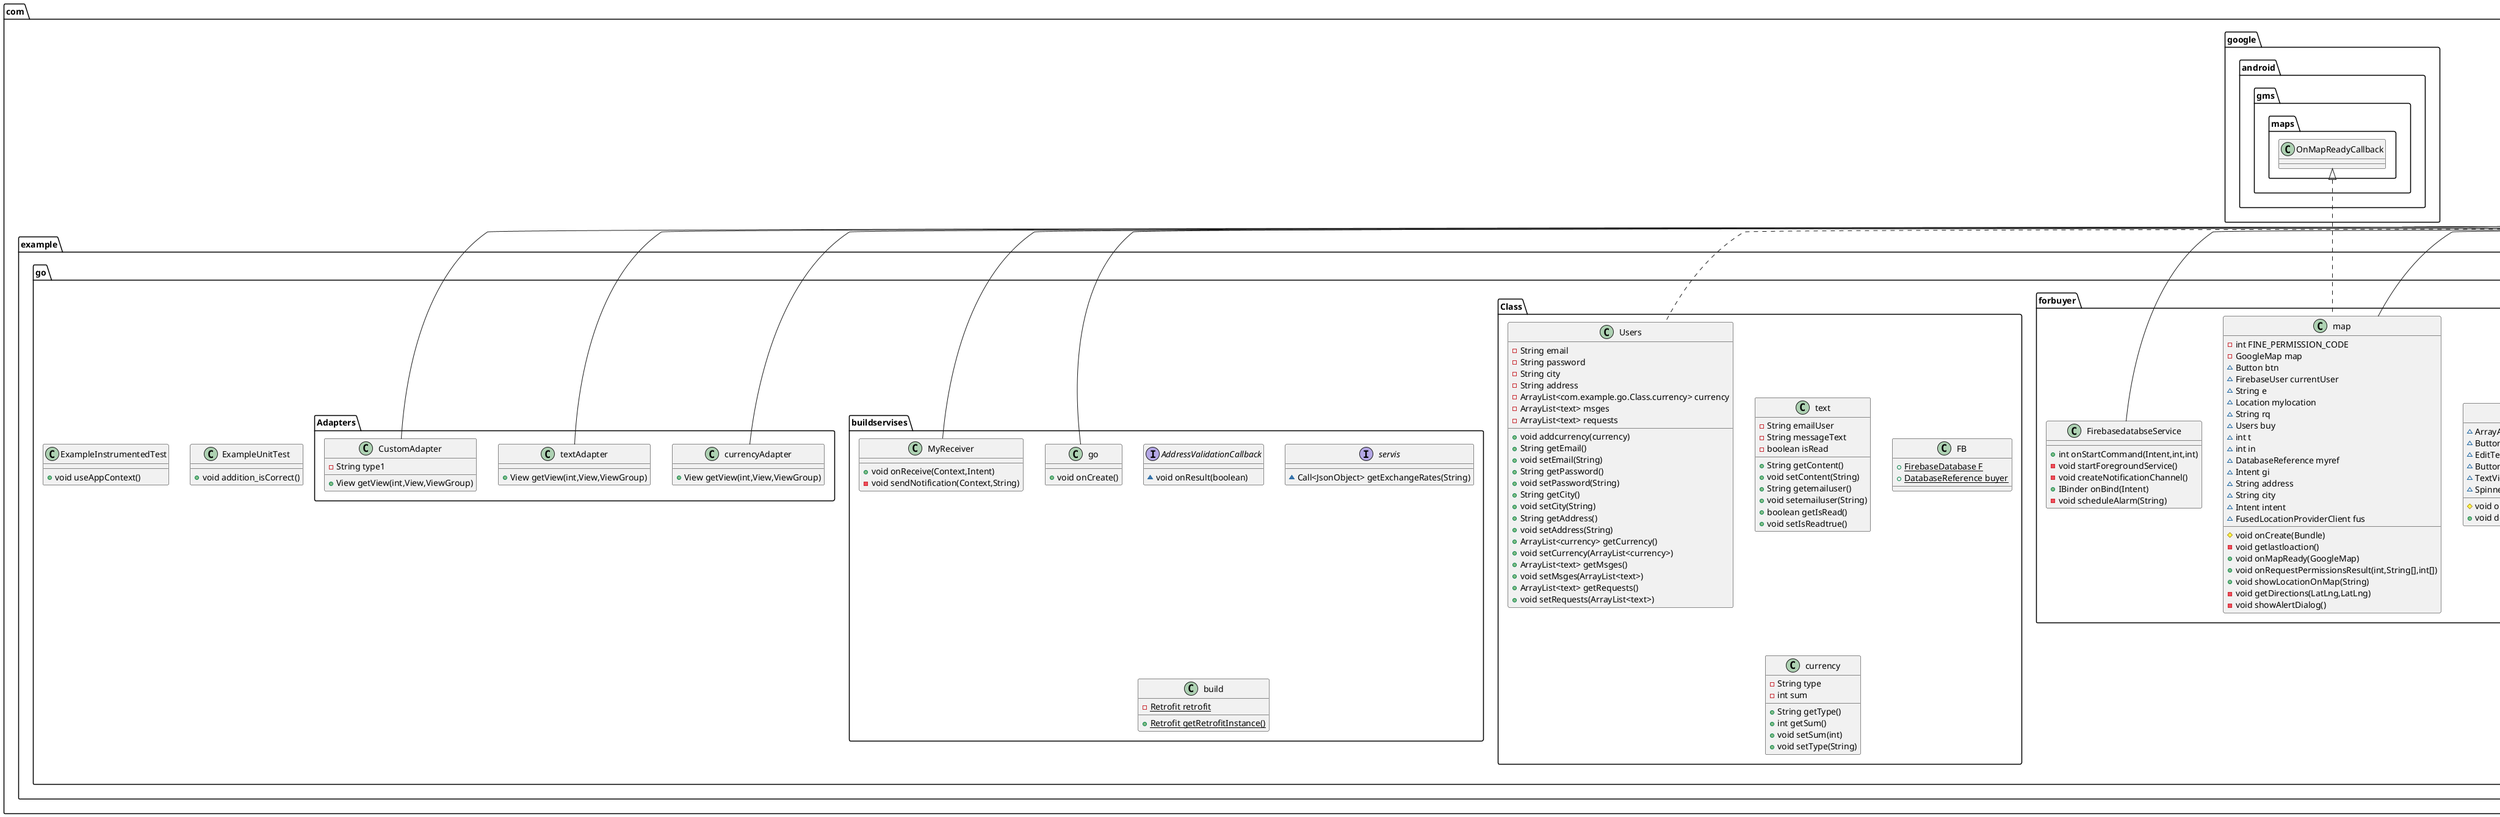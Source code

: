 @startuml
class com.example.go.loginactivity.loginfrag {
- EditText etEmail
- EditText etPassword
- Button btnLogin
~ TextView tv
~ FirebaseAuth first
- {static} String ARG_PARAM1
- {static} String ARG_PARAM2
- String mParam1
- String mParam2
+ {static} loginfrag newInstance(String,String)
+ void onCreate(Bundle)
+ View onCreateView(LayoutInflater,ViewGroup,Bundle)
- void getpremision()
- void loginUser(String,String)
}


class com.example.go.databinding.ListtextBinding {
- LinearLayout rootView
+ TextView emailTextView
+ LinearLayout getRoot()
+ {static} ListtextBinding inflate(LayoutInflater)
+ {static} ListtextBinding inflate(LayoutInflater,ViewGroup,boolean)
+ {static} ListtextBinding bind(View)
}


class com.example.go.forseller.thirdfarg {
- {static} String ARG_PARAM1
~ Users u
~ int t
~ DatabaseReference myRef
~ textAdapter adapter
~ text message
- String mParam1
+ {static} thirdfarg newInstance(String)
+ void onCreate(Bundle)
+ View onCreateView(LayoutInflater,ViewGroup,Bundle)
- void showalert()
}


class com.example.go.databinding.ActivityMainBinding {
- ConstraintLayout rootView
+ Button button
+ Button button2
+ EditText editTextNumber
+ ConstraintLayout main
+ Space space
+ Spinner spinner
+ TextView textView
+ ConstraintLayout getRoot()
+ {static} ActivityMainBinding inflate(LayoutInflater)
+ {static} ActivityMainBinding inflate(LayoutInflater,ViewGroup,boolean)
+ {static} ActivityMainBinding bind(View)
}


class com.example.go.forbuyer.choosebuyer {
~ ArrayList<Users> all
~ ArrayList<Users> forplace
- CustomAdapter customAdapter
- ListView listView1
~ Intent next
~ Users users
~ String req
~ Spinner places
~ ImageButton btn
~ ArrayAdapter<CharSequence> dp
# void onCreate(Bundle)
- void showAlertDialog()
+ {static} boolean check(Users,String,int)
}


class com.example.go.loginactivity.LoginActivity {
~ FrameLayout fram
~ TabLayout tab
- EditText etEmail
- EditText etPassword
- Button btnLogin
~ Intent in
# void onCreate(Bundle)
}


class com.example.go.forbuyer.MainActivity {
~ ArrayAdapter<CharSequence> dp
~ Button b
~ EditText sum
~ Button bt
~ TextView result
~ Spinner change
# void onCreate(Bundle)
+ void doo(View)
}


class com.example.go.databinding.ActivityLogin2Binding {
- LinearLayout rootView
+ FrameLayout frame
+ LinearLayout main
+ TabItem tab1
+ TabItem tab2
+ TabLayout tablel
+ LinearLayout getRoot()
+ {static} ActivityLogin2Binding inflate(LayoutInflater)
+ {static} ActivityLogin2Binding inflate(LayoutInflater,ViewGroup,boolean)
+ {static} ActivityLogin2Binding bind(View)
}


class com.example.go.buildservises.MyReceiver {
+ void onReceive(Context,Intent)
- void sendNotification(Context,String)
}

class com.example.go.databinding.ActivityRegisterforsellerBinding {
- LinearLayout rootView
+ Button btn
+ EditText editTextTextPostalAddress
+ EditText etEmail
+ EditText etPassword
+ Spinner spinner3
+ LinearLayout getRoot()
+ {static} ActivityRegisterforsellerBinding inflate(LayoutInflater)
+ {static} ActivityRegisterforsellerBinding inflate(LayoutInflater,ViewGroup,boolean)
+ {static} ActivityRegisterforsellerBinding bind(View)
}


class com.example.go.databinding.ActivityMapBinding {
- RelativeLayout rootView
+ Button button5
+ RelativeLayout getRoot()
+ {static} ActivityMapBinding inflate(LayoutInflater)
+ {static} ActivityMapBinding inflate(LayoutInflater,ViewGroup,boolean)
+ {static} ActivityMapBinding bind(View)
}


class com.example.go.loginactivity.register {
- EditText etEmail
- EditText etPassword
- Button btnSignUp
~ FirebaseAuth firstAuth
# void onCreate(Bundle)
- void registeruser(String,String)
}


interface com.example.go.buildservises.AddressValidationCallback {
~ void onResult(boolean)
}

class com.example.go.loginactivity.loginforseller {
~ Intent intt
~ TextView tv
- EditText etEmail
- EditText etPassword
- Button btnLogin
- {static} String ARG_PARAM1
- {static} String ARG_PARAM2
- String mParam1
- String mParam2
+ {static} loginforseller newInstance(String,String)
+ void onCreate(Bundle)
+ View onCreateView(LayoutInflater,ViewGroup,Bundle)
- void loginUser(String,String)
}


class com.example.go.Adapters.currencyAdapter {
+ View getView(int,View,ViewGroup)
}

class com.example.go.databinding.FragmentFirstfragBinding {
- FrameLayout rootView
+ Button button4
+ ListView list6
+ FrameLayout getRoot()
+ {static} FragmentFirstfragBinding inflate(LayoutInflater)
+ {static} FragmentFirstfragBinding inflate(LayoutInflater,ViewGroup,boolean)
+ {static} FragmentFirstfragBinding bind(View)
}


class com.example.go.Adapters.textAdapter {
+ View getView(int,View,ViewGroup)
}

class com.example.go.ExampleUnitTest {
+ void addition_isCorrect()
}

class com.example.go.forseller.secondfrag {
- {static} String ARG_PARAM1
- Users u
- text message
- int t
- DatabaseReference myRef
- textAdapter adapter
- String mParam1
+ {static} secondfrag newInstance(String)
+ void onCreate(Bundle)
+ View onCreateView(LayoutInflater,ViewGroup,Bundle)
- void showalert()
}


class com.example.go.ExampleInstrumentedTest {
+ void useAppContext()
}

class com.example.go.buildservises.go {
+ void onCreate()
}

class com.example.go.databinding.ActivityChoosebuyerBinding {
- LinearLayout rootView
+ ImageButton button3
+ ListView listView
+ Spinner spinner2
+ LinearLayout getRoot()
+ {static} ActivityChoosebuyerBinding inflate(LayoutInflater)
+ {static} ActivityChoosebuyerBinding inflate(LayoutInflater,ViewGroup,boolean)
+ {static} ActivityChoosebuyerBinding bind(View)
}


class com.example.go.databinding.ActivityRegisterBinding {
- LinearLayout rootView
+ Button btnLogin
+ EditText etEmail
+ EditText etPassword
+ LinearLayout getRoot()
+ {static} ActivityRegisterBinding inflate(LayoutInflater)
+ {static} ActivityRegisterBinding inflate(LayoutInflater,ViewGroup,boolean)
+ {static} ActivityRegisterBinding bind(View)
}


class com.example.go.databinding.FragmentSecondfragBinding {
- FrameLayout rootView
+ ListView list56
+ FrameLayout getRoot()
+ {static} FragmentSecondfragBinding inflate(LayoutInflater)
+ {static} FragmentSecondfragBinding inflate(LayoutInflater,ViewGroup,boolean)
+ {static} FragmentSecondfragBinding bind(View)
}


class com.example.go.databinding.FragmentThirdfargBinding {
- FrameLayout rootView
+ ListView list89
+ FrameLayout getRoot()
+ {static} FragmentThirdfargBinding inflate(LayoutInflater)
+ {static} FragmentThirdfargBinding inflate(LayoutInflater,ViewGroup,boolean)
+ {static} FragmentThirdfargBinding bind(View)
}


class com.example.go.forbuyer.FirebasedatabseService {
+ int onStartCommand(Intent,int,int)
- void startForegroundService()
- void createNotificationChannel()
+ IBinder onBind(Intent)
- void scheduleAlarm(String)
}

class com.example.go.databinding.AlerttBinding {
- LinearLayout rootView
+ EditText editTextNumber2
+ LinearLayout spin
+ Spinner spinnerOptions
+ LinearLayout getRoot()
+ {static} AlerttBinding inflate(LayoutInflater)
+ {static} AlerttBinding inflate(LayoutInflater,ViewGroup,boolean)
+ {static} AlerttBinding bind(View)
}


class com.example.go.forbuyer.map {
- int FINE_PERMISSION_CODE
- GoogleMap map
~ Button btn
~ FirebaseUser currentUser
~ String e
~ Location mylocation
~ String rq
~ Users buy
~ int t
~ int in
~ DatabaseReference myref
~ Intent gi
~ String address
~ String city
~ Intent intent
~ FusedLocationProviderClient fus
# void onCreate(Bundle)
- void getlastloaction()
+ void onMapReady(GoogleMap)
+ void onRequestPermissionsResult(int,String[],int[])
+ void showLocationOnMap(String)
- void getDirections(LatLng,LatLng)
- void showAlertDialog()
}


class com.example.go.forseller.allseller {
~ FrameLayout fram
~ Intent gi
~ TabLayout tab
# void onCreate(Bundle)
}


class com.example.go.databinding.AlerteditBinding {
- LinearLayout rootView
+ EditText editTextNumber4
+ LinearLayout getRoot()
+ {static} AlerteditBinding inflate(LayoutInflater)
+ {static} AlerteditBinding inflate(LayoutInflater,ViewGroup,boolean)
+ {static} AlerteditBinding bind(View)
}


class com.example.go.forseller.Firstfrag {
~ Intent gi
~ int in
~ Users u
~ currency currncy
~ AlertDialog.Builder alrt
- ArrayList<currency> List
~ DatabaseReference myRef
~ currencyAdapter adapter
~ ListView listView
~ int t
~ Users k
- {static} String ARG_PARAM1
- String mParam1
+ {static} Firstfrag newInstance(String)
+ void onCreate(Bundle)
+ View onCreateView(LayoutInflater,ViewGroup,Bundle)
- void showalert()
- void EditAlertDialog(currency)
+ void place(String,int)
}


class com.example.go.Class.text {
- String emailUser
- String messageText
- boolean isRead
+ String getContent()
+ void setContent(String)
+ String getemailuser()
+ void setemailuser(String)
+ boolean getIsRead()
+ void setIsReadtrue()
}


class com.example.go.Class.FB {
+ {static} FirebaseDatabase F
+ {static} DatabaseReference buyer
}

class com.example.go.Class.currency {
- String type
- int sum
+ String getType()
+ int getSum()
+ void setSum(int)
+ void setType(String)
}


class com.example.go.Class.Users {
- String email
- String password
- String city
- String address
- ArrayList<com.example.go.Class.currency> currency
- ArrayList<text> msges
- ArrayList<text> requests
+ void addcurrency(currency)
+ String getEmail()
+ void setEmail(String)
+ String getPassword()
+ void setPassword(String)
+ String getCity()
+ void setCity(String)
+ String getAddress()
+ void setAddress(String)
+ ArrayList<currency> getCurrency()
+ void setCurrency(ArrayList<currency>)
+ ArrayList<text> getMsges()
+ void setMsges(ArrayList<text>)
+ ArrayList<text> getRequests()
+ void setRequests(ArrayList<text>)
}


class com.example.go.databinding.ActivityAllsellerBinding {
- LinearLayout rootView
+ FrameLayout frame
+ LinearLayout main
+ TabItem tab1
+ TabItem tab2
+ TabItem tab3
+ TabLayout tablel
+ LinearLayout getRoot()
+ {static} ActivityAllsellerBinding inflate(LayoutInflater)
+ {static} ActivityAllsellerBinding inflate(LayoutInflater,ViewGroup,boolean)
+ {static} ActivityAllsellerBinding bind(View)
}


class com.example.go.databinding.FragmentLoginforsellerBinding {
- LinearLayout rootView
+ Button btnLogin
+ EditText etEmail
+ EditText etPassword
+ TextView registerTextView
+ LinearLayout getRoot()
+ {static} FragmentLoginforsellerBinding inflate(LayoutInflater)
+ {static} FragmentLoginforsellerBinding inflate(LayoutInflater,ViewGroup,boolean)
+ {static} FragmentLoginforsellerBinding bind(View)
}


class com.example.go.loginactivity.registerforseller {
- EditText etEmail
- EditText etPassword
- Button btnSignUp
~ ArrayAdapter<CharSequence> dp
~ Spinner spin
~ EditText eda
~ boolean working
~ ArrayList<Users> us
~ int l
~ boolean working1
# void onCreate(Bundle)
- void checkingadress(String,String,AddressValidationCallback)
- void addressreal(String,AddressValidationCallback)
- void registeruser(String,String,String,String)
}


interface com.example.go.buildservises.servis {
~ Call<JsonObject> getExchangeRates(String)
}

class com.example.go.buildservises.build {
- {static} Retrofit retrofit
+ {static} Retrofit getRetrofitInstance()
}


class com.example.go.databinding.ListusersBinding {
- LinearLayout rootView
+ TextView addressTextView
+ TextView emailTextView
+ TextView sumTextView
+ LinearLayout getRoot()
+ {static} ListusersBinding inflate(LayoutInflater)
+ {static} ListusersBinding inflate(LayoutInflater,ViewGroup,boolean)
+ {static} ListusersBinding bind(View)
}


class com.example.go.databinding.ListBinding {
- LinearLayout rootView
+ TextView tvName
+ TextView tvsum
+ LinearLayout getRoot()
+ {static} ListBinding inflate(LayoutInflater)
+ {static} ListBinding inflate(LayoutInflater,ViewGroup,boolean)
+ {static} ListBinding bind(View)
}


class com.example.go.databinding.FragmentLoginfragBinding {
- LinearLayout rootView
+ Button btnLogin
+ EditText etEmail
+ EditText etPassword
+ TextView registerTextView
+ LinearLayout getRoot()
+ {static} FragmentLoginfragBinding inflate(LayoutInflater)
+ {static} FragmentLoginfragBinding inflate(LayoutInflater,ViewGroup,boolean)
+ {static} FragmentLoginfragBinding bind(View)
}


class com.example.go.Adapters.CustomAdapter {
- String type1
+ View getView(int,View,ViewGroup)
}




androidx.fragment.app.Fragment <|-- com.example.go.loginactivity.loginfrag
androidx.viewbinding.ViewBinding <|.. com.example.go.databinding.ListtextBinding
androidx.fragment.app.Fragment <|-- com.example.go.forseller.thirdfarg
androidx.viewbinding.ViewBinding <|.. com.example.go.databinding.ActivityMainBinding
androidx.appcompat.app.AppCompatActivity <|-- com.example.go.forbuyer.choosebuyer
com.example.go.loginactivity.OnCreateContextMenuListener <|.. com.example.go.loginactivity.LoginActivity
androidx.appcompat.app.AppCompatActivity <|-- com.example.go.loginactivity.LoginActivity
androidx.appcompat.app.AppCompatActivity <|-- com.example.go.forbuyer.MainActivity
androidx.viewbinding.ViewBinding <|.. com.example.go.databinding.ActivityLogin2Binding
android.content.BroadcastReceiver <|-- com.example.go.buildservises.MyReceiver
androidx.viewbinding.ViewBinding <|.. com.example.go.databinding.ActivityRegisterforsellerBinding
androidx.viewbinding.ViewBinding <|.. com.example.go.databinding.ActivityMapBinding
androidx.appcompat.app.AppCompatActivity <|-- com.example.go.loginactivity.register
androidx.fragment.app.Fragment <|-- com.example.go.loginactivity.loginforseller
android.widget.ArrayAdapter <|-- com.example.go.Adapters.currencyAdapter
androidx.viewbinding.ViewBinding <|.. com.example.go.databinding.FragmentFirstfragBinding
android.widget.ArrayAdapter <|-- com.example.go.Adapters.textAdapter
androidx.fragment.app.Fragment <|-- com.example.go.forseller.secondfrag
android.app.Application <|-- com.example.go.buildservises.go
androidx.viewbinding.ViewBinding <|.. com.example.go.databinding.ActivityChoosebuyerBinding
androidx.viewbinding.ViewBinding <|.. com.example.go.databinding.ActivityRegisterBinding
androidx.viewbinding.ViewBinding <|.. com.example.go.databinding.FragmentSecondfragBinding
androidx.viewbinding.ViewBinding <|.. com.example.go.databinding.FragmentThirdfargBinding
android.app.Service <|-- com.example.go.forbuyer.FirebasedatabseService
androidx.viewbinding.ViewBinding <|.. com.example.go.databinding.AlerttBinding
com.google.android.gms.maps.OnMapReadyCallback <|.. com.example.go.forbuyer.map
androidx.appcompat.app.AppCompatActivity <|-- com.example.go.forbuyer.map
androidx.appcompat.app.AppCompatActivity <|-- com.example.go.forseller.allseller
androidx.viewbinding.ViewBinding <|.. com.example.go.databinding.AlerteditBinding
androidx.fragment.app.Fragment <|-- com.example.go.forseller.Firstfrag
java.io.Serializable <|.. com.example.go.Class.Users
androidx.viewbinding.ViewBinding <|.. com.example.go.databinding.ActivityAllsellerBinding
androidx.viewbinding.ViewBinding <|.. com.example.go.databinding.FragmentLoginforsellerBinding
androidx.appcompat.app.AppCompatActivity <|-- com.example.go.loginactivity.registerforseller
androidx.viewbinding.ViewBinding <|.. com.example.go.databinding.ListusersBinding
androidx.viewbinding.ViewBinding <|.. com.example.go.databinding.ListBinding
androidx.viewbinding.ViewBinding <|.. com.example.go.databinding.FragmentLoginfragBinding
android.widget.ArrayAdapter <|-- com.example.go.Adapters.CustomAdapter
@enduml